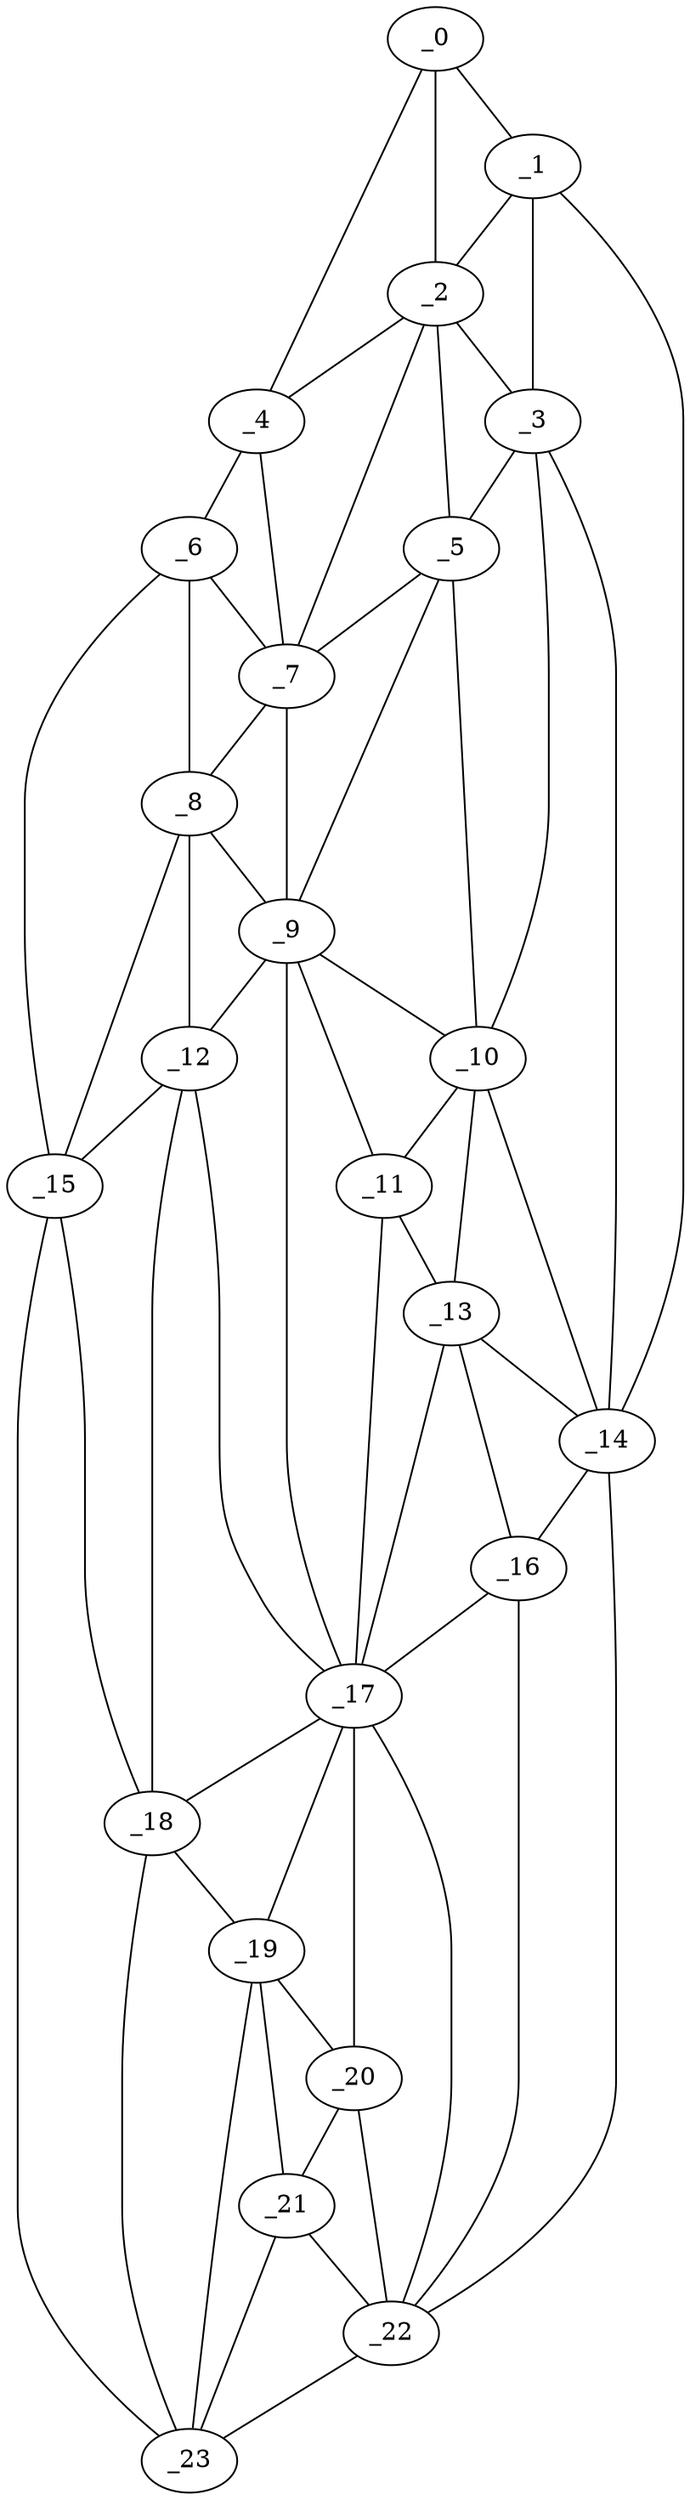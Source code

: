 graph "obj32__195.gxl" {
	_0	 [x=17,
		y=22];
	_1	 [x=19,
		y=37];
	_0 -- _1	 [valence=1];
	_2	 [x=26,
		y=35];
	_0 -- _2	 [valence=2];
	_4	 [x=32,
		y=15];
	_0 -- _4	 [valence=1];
	_1 -- _2	 [valence=2];
	_3	 [x=27,
		y=45];
	_1 -- _3	 [valence=2];
	_14	 [x=79,
		y=116];
	_1 -- _14	 [valence=1];
	_2 -- _3	 [valence=1];
	_2 -- _4	 [valence=1];
	_5	 [x=40,
		y=41];
	_2 -- _5	 [valence=2];
	_7	 [x=48,
		y=33];
	_2 -- _7	 [valence=2];
	_3 -- _5	 [valence=2];
	_10	 [x=67,
		y=89];
	_3 -- _10	 [valence=2];
	_3 -- _14	 [valence=2];
	_6	 [x=45,
		y=15];
	_4 -- _6	 [valence=1];
	_4 -- _7	 [valence=1];
	_5 -- _7	 [valence=1];
	_9	 [x=63,
		y=47];
	_5 -- _9	 [valence=2];
	_5 -- _10	 [valence=2];
	_6 -- _7	 [valence=1];
	_8	 [x=55,
		y=32];
	_6 -- _8	 [valence=2];
	_15	 [x=84,
		y=28];
	_6 -- _15	 [valence=1];
	_7 -- _8	 [valence=2];
	_7 -- _9	 [valence=1];
	_8 -- _9	 [valence=1];
	_12	 [x=75,
		y=45];
	_8 -- _12	 [valence=2];
	_8 -- _15	 [valence=2];
	_9 -- _10	 [valence=2];
	_11	 [x=71,
		y=89];
	_9 -- _11	 [valence=2];
	_9 -- _12	 [valence=2];
	_17	 [x=93,
		y=75];
	_9 -- _17	 [valence=1];
	_10 -- _11	 [valence=1];
	_13	 [x=77,
		y=96];
	_10 -- _13	 [valence=2];
	_10 -- _14	 [valence=1];
	_11 -- _13	 [valence=1];
	_11 -- _17	 [valence=2];
	_12 -- _15	 [valence=2];
	_12 -- _17	 [valence=1];
	_18	 [x=98,
		y=49];
	_12 -- _18	 [valence=2];
	_13 -- _14	 [valence=2];
	_16	 [x=91,
		y=107];
	_13 -- _16	 [valence=2];
	_13 -- _17	 [valence=2];
	_14 -- _16	 [valence=1];
	_22	 [x=120,
		y=99];
	_14 -- _22	 [valence=1];
	_15 -- _18	 [valence=1];
	_23	 [x=123,
		y=55];
	_15 -- _23	 [valence=1];
	_16 -- _17	 [valence=1];
	_16 -- _22	 [valence=2];
	_17 -- _18	 [valence=2];
	_19	 [x=106,
		y=62];
	_17 -- _19	 [valence=2];
	_20	 [x=111,
		y=70];
	_17 -- _20	 [valence=2];
	_17 -- _22	 [valence=2];
	_18 -- _19	 [valence=2];
	_18 -- _23	 [valence=2];
	_19 -- _20	 [valence=2];
	_21	 [x=120,
		y=64];
	_19 -- _21	 [valence=1];
	_19 -- _23	 [valence=2];
	_20 -- _21	 [valence=2];
	_20 -- _22	 [valence=2];
	_21 -- _22	 [valence=1];
	_21 -- _23	 [valence=2];
	_22 -- _23	 [valence=1];
}

